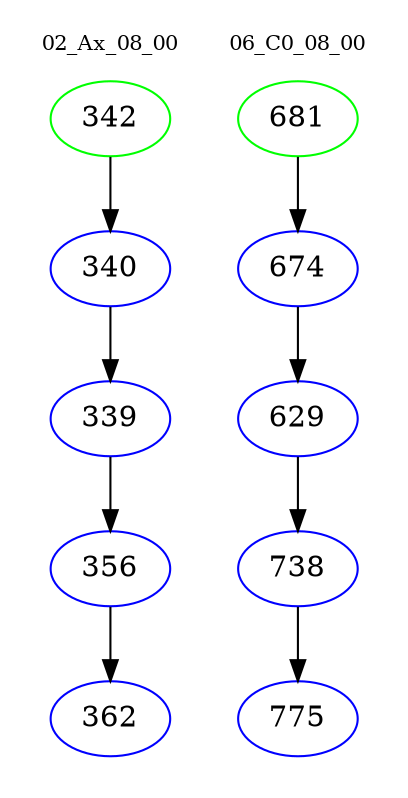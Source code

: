 digraph{
subgraph cluster_0 {
color = white
label = "02_Ax_08_00";
fontsize=10;
T0_342 [label="342", color="green"]
T0_342 -> T0_340 [color="black"]
T0_340 [label="340", color="blue"]
T0_340 -> T0_339 [color="black"]
T0_339 [label="339", color="blue"]
T0_339 -> T0_356 [color="black"]
T0_356 [label="356", color="blue"]
T0_356 -> T0_362 [color="black"]
T0_362 [label="362", color="blue"]
}
subgraph cluster_1 {
color = white
label = "06_C0_08_00";
fontsize=10;
T1_681 [label="681", color="green"]
T1_681 -> T1_674 [color="black"]
T1_674 [label="674", color="blue"]
T1_674 -> T1_629 [color="black"]
T1_629 [label="629", color="blue"]
T1_629 -> T1_738 [color="black"]
T1_738 [label="738", color="blue"]
T1_738 -> T1_775 [color="black"]
T1_775 [label="775", color="blue"]
}
}
